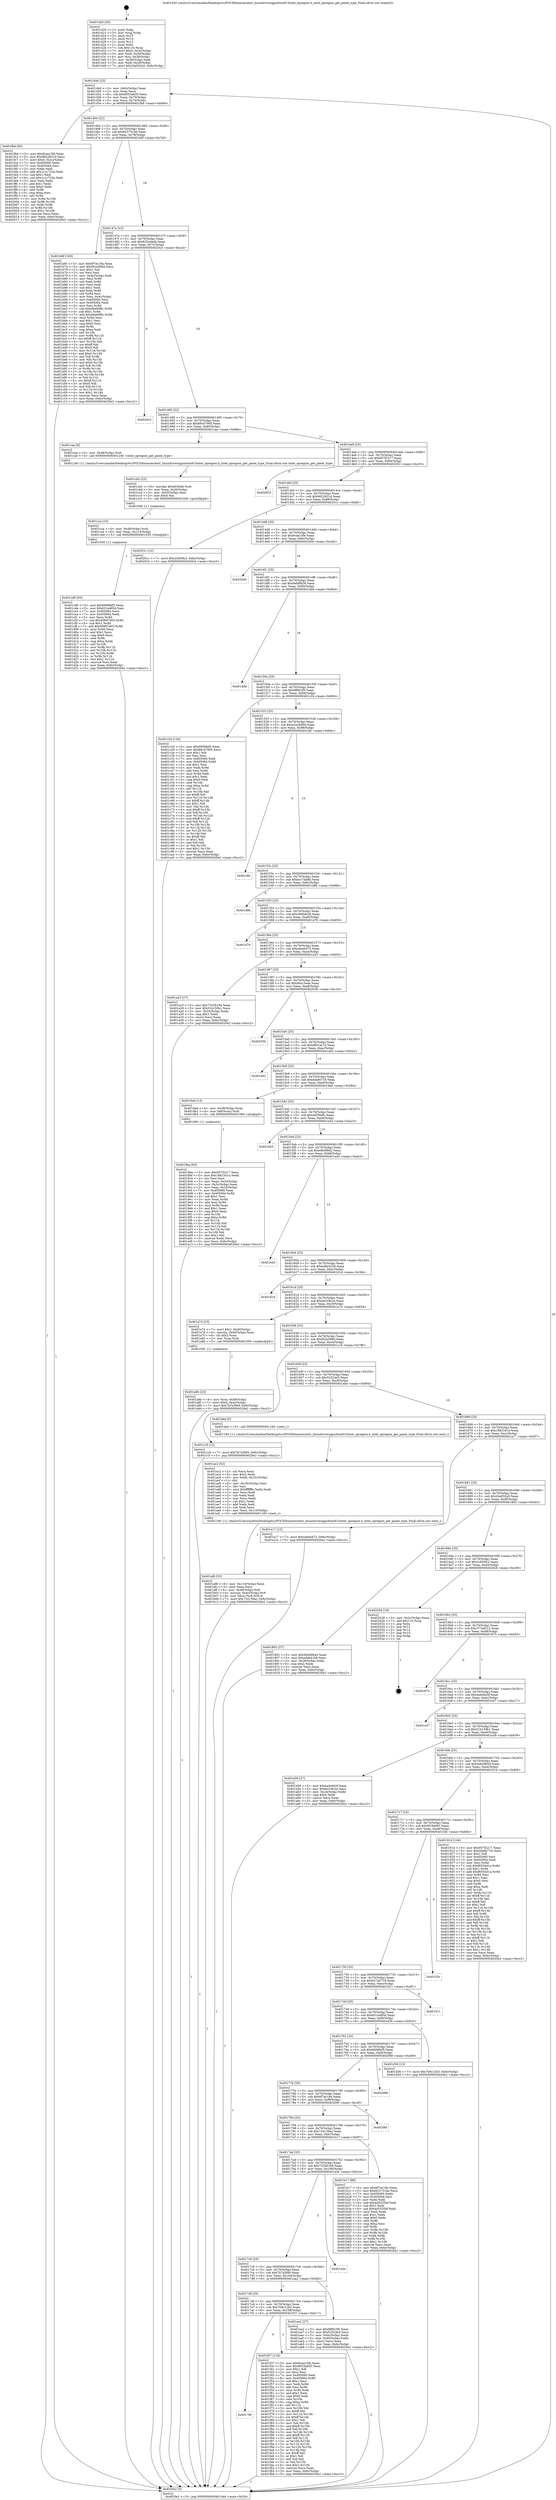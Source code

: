 digraph "0x401420" {
  label = "0x401420 (/mnt/c/Users/mathe/Desktop/tcc/POCII/binaries/extr_linuxdriversgpudrmi915intel_opregion.h_intel_opregion_get_panel_type_Final-ollvm.out::main(0))"
  labelloc = "t"
  node[shape=record]

  Entry [label="",width=0.3,height=0.3,shape=circle,fillcolor=black,style=filled]
  "0x40144d" [label="{
     0x40144d [23]\l
     | [instrs]\l
     &nbsp;&nbsp;0x40144d \<+3\>: mov -0x6c(%rbp),%eax\l
     &nbsp;&nbsp;0x401450 \<+2\>: mov %eax,%ecx\l
     &nbsp;&nbsp;0x401452 \<+6\>: sub $0x8053a835,%ecx\l
     &nbsp;&nbsp;0x401458 \<+3\>: mov %eax,-0x70(%rbp)\l
     &nbsp;&nbsp;0x40145b \<+3\>: mov %ecx,-0x74(%rbp)\l
     &nbsp;&nbsp;0x40145e \<+6\>: je 0000000000401fbd \<main+0xb9d\>\l
  }"]
  "0x401fbd" [label="{
     0x401fbd [95]\l
     | [instrs]\l
     &nbsp;&nbsp;0x401fbd \<+5\>: mov $0x9cea15fe,%eax\l
     &nbsp;&nbsp;0x401fc2 \<+5\>: mov $0x9622831d,%ecx\l
     &nbsp;&nbsp;0x401fc7 \<+7\>: movl $0x0,-0x2c(%rbp)\l
     &nbsp;&nbsp;0x401fce \<+7\>: mov 0x405060,%edx\l
     &nbsp;&nbsp;0x401fd5 \<+7\>: mov 0x405064,%esi\l
     &nbsp;&nbsp;0x401fdc \<+2\>: mov %edx,%edi\l
     &nbsp;&nbsp;0x401fde \<+6\>: add $0x1c1c723a,%edi\l
     &nbsp;&nbsp;0x401fe4 \<+3\>: sub $0x1,%edi\l
     &nbsp;&nbsp;0x401fe7 \<+6\>: sub $0x1c1c723a,%edi\l
     &nbsp;&nbsp;0x401fed \<+3\>: imul %edi,%edx\l
     &nbsp;&nbsp;0x401ff0 \<+3\>: and $0x1,%edx\l
     &nbsp;&nbsp;0x401ff3 \<+3\>: cmp $0x0,%edx\l
     &nbsp;&nbsp;0x401ff6 \<+4\>: sete %r8b\l
     &nbsp;&nbsp;0x401ffa \<+3\>: cmp $0xa,%esi\l
     &nbsp;&nbsp;0x401ffd \<+4\>: setl %r9b\l
     &nbsp;&nbsp;0x402001 \<+3\>: mov %r8b,%r10b\l
     &nbsp;&nbsp;0x402004 \<+3\>: and %r9b,%r10b\l
     &nbsp;&nbsp;0x402007 \<+3\>: xor %r9b,%r8b\l
     &nbsp;&nbsp;0x40200a \<+3\>: or %r8b,%r10b\l
     &nbsp;&nbsp;0x40200d \<+4\>: test $0x1,%r10b\l
     &nbsp;&nbsp;0x402011 \<+3\>: cmovne %ecx,%eax\l
     &nbsp;&nbsp;0x402014 \<+3\>: mov %eax,-0x6c(%rbp)\l
     &nbsp;&nbsp;0x402017 \<+5\>: jmp 00000000004020e2 \<main+0xcc2\>\l
  }"]
  "0x401464" [label="{
     0x401464 [22]\l
     | [instrs]\l
     &nbsp;&nbsp;0x401464 \<+5\>: jmp 0000000000401469 \<main+0x49\>\l
     &nbsp;&nbsp;0x401469 \<+3\>: mov -0x70(%rbp),%eax\l
     &nbsp;&nbsp;0x40146c \<+5\>: sub $0x823751be,%eax\l
     &nbsp;&nbsp;0x401471 \<+3\>: mov %eax,-0x78(%rbp)\l
     &nbsp;&nbsp;0x401474 \<+6\>: je 0000000000401b6f \<main+0x74f\>\l
  }"]
  Exit [label="",width=0.3,height=0.3,shape=circle,fillcolor=black,style=filled,peripheries=2]
  "0x401b6f" [label="{
     0x401b6f [169]\l
     | [instrs]\l
     &nbsp;&nbsp;0x401b6f \<+5\>: mov $0x6f7ec18a,%eax\l
     &nbsp;&nbsp;0x401b74 \<+5\>: mov $0xf52e599d,%ecx\l
     &nbsp;&nbsp;0x401b79 \<+2\>: mov $0x1,%dl\l
     &nbsp;&nbsp;0x401b7b \<+2\>: xor %esi,%esi\l
     &nbsp;&nbsp;0x401b7d \<+3\>: mov -0x4c(%rbp),%edi\l
     &nbsp;&nbsp;0x401b80 \<+3\>: mov %esi,%r8d\l
     &nbsp;&nbsp;0x401b83 \<+3\>: sub %edi,%r8d\l
     &nbsp;&nbsp;0x401b86 \<+2\>: mov %esi,%edi\l
     &nbsp;&nbsp;0x401b88 \<+3\>: sub $0x1,%edi\l
     &nbsp;&nbsp;0x401b8b \<+3\>: add %edi,%r8d\l
     &nbsp;&nbsp;0x401b8e \<+3\>: sub %r8d,%esi\l
     &nbsp;&nbsp;0x401b91 \<+3\>: mov %esi,-0x4c(%rbp)\l
     &nbsp;&nbsp;0x401b94 \<+7\>: mov 0x405060,%esi\l
     &nbsp;&nbsp;0x401b9b \<+7\>: mov 0x405064,%edi\l
     &nbsp;&nbsp;0x401ba2 \<+3\>: mov %esi,%r8d\l
     &nbsp;&nbsp;0x401ba5 \<+7\>: sub $0xe8ad0f8c,%r8d\l
     &nbsp;&nbsp;0x401bac \<+4\>: sub $0x1,%r8d\l
     &nbsp;&nbsp;0x401bb0 \<+7\>: add $0xe8ad0f8c,%r8d\l
     &nbsp;&nbsp;0x401bb7 \<+4\>: imul %r8d,%esi\l
     &nbsp;&nbsp;0x401bbb \<+3\>: and $0x1,%esi\l
     &nbsp;&nbsp;0x401bbe \<+3\>: cmp $0x0,%esi\l
     &nbsp;&nbsp;0x401bc1 \<+4\>: sete %r9b\l
     &nbsp;&nbsp;0x401bc5 \<+3\>: cmp $0xa,%edi\l
     &nbsp;&nbsp;0x401bc8 \<+4\>: setl %r10b\l
     &nbsp;&nbsp;0x401bcc \<+3\>: mov %r9b,%r11b\l
     &nbsp;&nbsp;0x401bcf \<+4\>: xor $0xff,%r11b\l
     &nbsp;&nbsp;0x401bd3 \<+3\>: mov %r10b,%bl\l
     &nbsp;&nbsp;0x401bd6 \<+3\>: xor $0xff,%bl\l
     &nbsp;&nbsp;0x401bd9 \<+3\>: xor $0x0,%dl\l
     &nbsp;&nbsp;0x401bdc \<+3\>: mov %r11b,%r14b\l
     &nbsp;&nbsp;0x401bdf \<+4\>: and $0x0,%r14b\l
     &nbsp;&nbsp;0x401be3 \<+3\>: and %dl,%r9b\l
     &nbsp;&nbsp;0x401be6 \<+3\>: mov %bl,%r15b\l
     &nbsp;&nbsp;0x401be9 \<+4\>: and $0x0,%r15b\l
     &nbsp;&nbsp;0x401bed \<+3\>: and %dl,%r10b\l
     &nbsp;&nbsp;0x401bf0 \<+3\>: or %r9b,%r14b\l
     &nbsp;&nbsp;0x401bf3 \<+3\>: or %r10b,%r15b\l
     &nbsp;&nbsp;0x401bf6 \<+3\>: xor %r15b,%r14b\l
     &nbsp;&nbsp;0x401bf9 \<+3\>: or %bl,%r11b\l
     &nbsp;&nbsp;0x401bfc \<+4\>: xor $0xff,%r11b\l
     &nbsp;&nbsp;0x401c00 \<+3\>: or $0x0,%dl\l
     &nbsp;&nbsp;0x401c03 \<+3\>: and %dl,%r11b\l
     &nbsp;&nbsp;0x401c06 \<+3\>: or %r11b,%r14b\l
     &nbsp;&nbsp;0x401c09 \<+4\>: test $0x1,%r14b\l
     &nbsp;&nbsp;0x401c0d \<+3\>: cmovne %ecx,%eax\l
     &nbsp;&nbsp;0x401c10 \<+3\>: mov %eax,-0x6c(%rbp)\l
     &nbsp;&nbsp;0x401c13 \<+5\>: jmp 00000000004020e2 \<main+0xcc2\>\l
  }"]
  "0x40147a" [label="{
     0x40147a [22]\l
     | [instrs]\l
     &nbsp;&nbsp;0x40147a \<+5\>: jmp 000000000040147f \<main+0x5f\>\l
     &nbsp;&nbsp;0x40147f \<+3\>: mov -0x70(%rbp),%eax\l
     &nbsp;&nbsp;0x401482 \<+5\>: sub $0x8254dada,%eax\l
     &nbsp;&nbsp;0x401487 \<+3\>: mov %eax,-0x7c(%rbp)\l
     &nbsp;&nbsp;0x40148a \<+6\>: je 00000000004020c3 \<main+0xca3\>\l
  }"]
  "0x4017f8" [label="{
     0x4017f8\l
  }", style=dashed]
  "0x4020c3" [label="{
     0x4020c3\l
  }", style=dashed]
  "0x401490" [label="{
     0x401490 [22]\l
     | [instrs]\l
     &nbsp;&nbsp;0x401490 \<+5\>: jmp 0000000000401495 \<main+0x75\>\l
     &nbsp;&nbsp;0x401495 \<+3\>: mov -0x70(%rbp),%eax\l
     &nbsp;&nbsp;0x401498 \<+5\>: sub $0x89c47995,%eax\l
     &nbsp;&nbsp;0x40149d \<+3\>: mov %eax,-0x80(%rbp)\l
     &nbsp;&nbsp;0x4014a0 \<+6\>: je 0000000000401caa \<main+0x88a\>\l
  }"]
  "0x401f37" [label="{
     0x401f37 [134]\l
     | [instrs]\l
     &nbsp;&nbsp;0x401f37 \<+5\>: mov $0x9cea15fe,%eax\l
     &nbsp;&nbsp;0x401f3c \<+5\>: mov $0x8053a835,%ecx\l
     &nbsp;&nbsp;0x401f41 \<+2\>: mov $0x1,%dl\l
     &nbsp;&nbsp;0x401f43 \<+2\>: xor %esi,%esi\l
     &nbsp;&nbsp;0x401f45 \<+7\>: mov 0x405060,%edi\l
     &nbsp;&nbsp;0x401f4c \<+8\>: mov 0x405064,%r8d\l
     &nbsp;&nbsp;0x401f54 \<+3\>: sub $0x1,%esi\l
     &nbsp;&nbsp;0x401f57 \<+3\>: mov %edi,%r9d\l
     &nbsp;&nbsp;0x401f5a \<+3\>: add %esi,%r9d\l
     &nbsp;&nbsp;0x401f5d \<+4\>: imul %r9d,%edi\l
     &nbsp;&nbsp;0x401f61 \<+3\>: and $0x1,%edi\l
     &nbsp;&nbsp;0x401f64 \<+3\>: cmp $0x0,%edi\l
     &nbsp;&nbsp;0x401f67 \<+4\>: sete %r10b\l
     &nbsp;&nbsp;0x401f6b \<+4\>: cmp $0xa,%r8d\l
     &nbsp;&nbsp;0x401f6f \<+4\>: setl %r11b\l
     &nbsp;&nbsp;0x401f73 \<+3\>: mov %r10b,%bl\l
     &nbsp;&nbsp;0x401f76 \<+3\>: xor $0xff,%bl\l
     &nbsp;&nbsp;0x401f79 \<+3\>: mov %r11b,%r14b\l
     &nbsp;&nbsp;0x401f7c \<+4\>: xor $0xff,%r14b\l
     &nbsp;&nbsp;0x401f80 \<+3\>: xor $0x1,%dl\l
     &nbsp;&nbsp;0x401f83 \<+3\>: mov %bl,%r15b\l
     &nbsp;&nbsp;0x401f86 \<+4\>: and $0xff,%r15b\l
     &nbsp;&nbsp;0x401f8a \<+3\>: and %dl,%r10b\l
     &nbsp;&nbsp;0x401f8d \<+3\>: mov %r14b,%r12b\l
     &nbsp;&nbsp;0x401f90 \<+4\>: and $0xff,%r12b\l
     &nbsp;&nbsp;0x401f94 \<+3\>: and %dl,%r11b\l
     &nbsp;&nbsp;0x401f97 \<+3\>: or %r10b,%r15b\l
     &nbsp;&nbsp;0x401f9a \<+3\>: or %r11b,%r12b\l
     &nbsp;&nbsp;0x401f9d \<+3\>: xor %r12b,%r15b\l
     &nbsp;&nbsp;0x401fa0 \<+3\>: or %r14b,%bl\l
     &nbsp;&nbsp;0x401fa3 \<+3\>: xor $0xff,%bl\l
     &nbsp;&nbsp;0x401fa6 \<+3\>: or $0x1,%dl\l
     &nbsp;&nbsp;0x401fa9 \<+2\>: and %dl,%bl\l
     &nbsp;&nbsp;0x401fab \<+3\>: or %bl,%r15b\l
     &nbsp;&nbsp;0x401fae \<+4\>: test $0x1,%r15b\l
     &nbsp;&nbsp;0x401fb2 \<+3\>: cmovne %ecx,%eax\l
     &nbsp;&nbsp;0x401fb5 \<+3\>: mov %eax,-0x6c(%rbp)\l
     &nbsp;&nbsp;0x401fb8 \<+5\>: jmp 00000000004020e2 \<main+0xcc2\>\l
  }"]
  "0x401caa" [label="{
     0x401caa [9]\l
     | [instrs]\l
     &nbsp;&nbsp;0x401caa \<+4\>: mov -0x48(%rbp),%rdi\l
     &nbsp;&nbsp;0x401cae \<+5\>: call 0000000000401240 \<intel_opregion_get_panel_type\>\l
     | [calls]\l
     &nbsp;&nbsp;0x401240 \{1\} (/mnt/c/Users/mathe/Desktop/tcc/POCII/binaries/extr_linuxdriversgpudrmi915intel_opregion.h_intel_opregion_get_panel_type_Final-ollvm.out::intel_opregion_get_panel_type)\l
  }"]
  "0x4014a6" [label="{
     0x4014a6 [25]\l
     | [instrs]\l
     &nbsp;&nbsp;0x4014a6 \<+5\>: jmp 00000000004014ab \<main+0x8b\>\l
     &nbsp;&nbsp;0x4014ab \<+3\>: mov -0x70(%rbp),%eax\l
     &nbsp;&nbsp;0x4014ae \<+5\>: sub $0x957f2217,%eax\l
     &nbsp;&nbsp;0x4014b3 \<+6\>: mov %eax,-0x84(%rbp)\l
     &nbsp;&nbsp;0x4014b9 \<+6\>: je 0000000000402053 \<main+0xc33\>\l
  }"]
  "0x401cd9" [label="{
     0x401cd9 [93]\l
     | [instrs]\l
     &nbsp;&nbsp;0x401cd9 \<+5\>: mov $0x6908fef5,%eax\l
     &nbsp;&nbsp;0x401cde \<+5\>: mov $0x631e485d,%esi\l
     &nbsp;&nbsp;0x401ce3 \<+7\>: mov 0x405060,%ecx\l
     &nbsp;&nbsp;0x401cea \<+7\>: mov 0x405064,%edx\l
     &nbsp;&nbsp;0x401cf1 \<+3\>: mov %ecx,%r8d\l
     &nbsp;&nbsp;0x401cf4 \<+7\>: sub $0x60897d03,%r8d\l
     &nbsp;&nbsp;0x401cfb \<+4\>: sub $0x1,%r8d\l
     &nbsp;&nbsp;0x401cff \<+7\>: add $0x60897d03,%r8d\l
     &nbsp;&nbsp;0x401d06 \<+4\>: imul %r8d,%ecx\l
     &nbsp;&nbsp;0x401d0a \<+3\>: and $0x1,%ecx\l
     &nbsp;&nbsp;0x401d0d \<+3\>: cmp $0x0,%ecx\l
     &nbsp;&nbsp;0x401d10 \<+4\>: sete %r9b\l
     &nbsp;&nbsp;0x401d14 \<+3\>: cmp $0xa,%edx\l
     &nbsp;&nbsp;0x401d17 \<+4\>: setl %r10b\l
     &nbsp;&nbsp;0x401d1b \<+3\>: mov %r9b,%r11b\l
     &nbsp;&nbsp;0x401d1e \<+3\>: and %r10b,%r11b\l
     &nbsp;&nbsp;0x401d21 \<+3\>: xor %r10b,%r9b\l
     &nbsp;&nbsp;0x401d24 \<+3\>: or %r9b,%r11b\l
     &nbsp;&nbsp;0x401d27 \<+4\>: test $0x1,%r11b\l
     &nbsp;&nbsp;0x401d2b \<+3\>: cmovne %esi,%eax\l
     &nbsp;&nbsp;0x401d2e \<+3\>: mov %eax,-0x6c(%rbp)\l
     &nbsp;&nbsp;0x401d31 \<+5\>: jmp 00000000004020e2 \<main+0xcc2\>\l
  }"]
  "0x402053" [label="{
     0x402053\l
  }", style=dashed]
  "0x4014bf" [label="{
     0x4014bf [25]\l
     | [instrs]\l
     &nbsp;&nbsp;0x4014bf \<+5\>: jmp 00000000004014c4 \<main+0xa4\>\l
     &nbsp;&nbsp;0x4014c4 \<+3\>: mov -0x70(%rbp),%eax\l
     &nbsp;&nbsp;0x4014c7 \<+5\>: sub $0x9622831d,%eax\l
     &nbsp;&nbsp;0x4014cc \<+6\>: mov %eax,-0x88(%rbp)\l
     &nbsp;&nbsp;0x4014d2 \<+6\>: je 000000000040201c \<main+0xbfc\>\l
  }"]
  "0x401cca" [label="{
     0x401cca [15]\l
     | [instrs]\l
     &nbsp;&nbsp;0x401cca \<+4\>: mov -0x48(%rbp),%rdi\l
     &nbsp;&nbsp;0x401cce \<+6\>: mov %eax,-0x114(%rbp)\l
     &nbsp;&nbsp;0x401cd4 \<+5\>: call 0000000000401030 \<free@plt\>\l
     | [calls]\l
     &nbsp;&nbsp;0x401030 \{1\} (unknown)\l
  }"]
  "0x40201c" [label="{
     0x40201c [12]\l
     | [instrs]\l
     &nbsp;&nbsp;0x40201c \<+7\>: movl $0x2c650fc2,-0x6c(%rbp)\l
     &nbsp;&nbsp;0x402023 \<+5\>: jmp 00000000004020e2 \<main+0xcc2\>\l
  }"]
  "0x4014d8" [label="{
     0x4014d8 [25]\l
     | [instrs]\l
     &nbsp;&nbsp;0x4014d8 \<+5\>: jmp 00000000004014dd \<main+0xbd\>\l
     &nbsp;&nbsp;0x4014dd \<+3\>: mov -0x70(%rbp),%eax\l
     &nbsp;&nbsp;0x4014e0 \<+5\>: sub $0x9cea15fe,%eax\l
     &nbsp;&nbsp;0x4014e5 \<+6\>: mov %eax,-0x8c(%rbp)\l
     &nbsp;&nbsp;0x4014eb \<+6\>: je 00000000004020d4 \<main+0xcb4\>\l
  }"]
  "0x401cb3" [label="{
     0x401cb3 [23]\l
     | [instrs]\l
     &nbsp;&nbsp;0x401cb3 \<+10\>: movabs $0x4030d6,%rdi\l
     &nbsp;&nbsp;0x401cbd \<+3\>: mov %eax,-0x50(%rbp)\l
     &nbsp;&nbsp;0x401cc0 \<+3\>: mov -0x50(%rbp),%esi\l
     &nbsp;&nbsp;0x401cc3 \<+2\>: mov $0x0,%al\l
     &nbsp;&nbsp;0x401cc5 \<+5\>: call 0000000000401040 \<printf@plt\>\l
     | [calls]\l
     &nbsp;&nbsp;0x401040 \{1\} (unknown)\l
  }"]
  "0x4020d4" [label="{
     0x4020d4\l
  }", style=dashed]
  "0x4014f1" [label="{
     0x4014f1 [25]\l
     | [instrs]\l
     &nbsp;&nbsp;0x4014f1 \<+5\>: jmp 00000000004014f6 \<main+0xd6\>\l
     &nbsp;&nbsp;0x4014f6 \<+3\>: mov -0x70(%rbp),%eax\l
     &nbsp;&nbsp;0x4014f9 \<+5\>: sub $0x9eb9fb38,%eax\l
     &nbsp;&nbsp;0x4014fe \<+6\>: mov %eax,-0x90(%rbp)\l
     &nbsp;&nbsp;0x401504 \<+6\>: je 0000000000401ddd \<main+0x9bd\>\l
  }"]
  "0x401af6" [label="{
     0x401af6 [33]\l
     | [instrs]\l
     &nbsp;&nbsp;0x401af6 \<+6\>: mov -0x110(%rbp),%ecx\l
     &nbsp;&nbsp;0x401afc \<+3\>: imul %eax,%ecx\l
     &nbsp;&nbsp;0x401aff \<+4\>: mov -0x48(%rbp),%r8\l
     &nbsp;&nbsp;0x401b03 \<+4\>: movslq -0x4c(%rbp),%r9\l
     &nbsp;&nbsp;0x401b07 \<+4\>: mov %ecx,(%r8,%r9,4)\l
     &nbsp;&nbsp;0x401b0b \<+7\>: movl $0x724139ac,-0x6c(%rbp)\l
     &nbsp;&nbsp;0x401b12 \<+5\>: jmp 00000000004020e2 \<main+0xcc2\>\l
  }"]
  "0x401ddd" [label="{
     0x401ddd\l
  }", style=dashed]
  "0x40150a" [label="{
     0x40150a [25]\l
     | [instrs]\l
     &nbsp;&nbsp;0x40150a \<+5\>: jmp 000000000040150f \<main+0xef\>\l
     &nbsp;&nbsp;0x40150f \<+3\>: mov -0x70(%rbp),%eax\l
     &nbsp;&nbsp;0x401512 \<+5\>: sub $0x9f9fc2f5,%eax\l
     &nbsp;&nbsp;0x401517 \<+6\>: mov %eax,-0x94(%rbp)\l
     &nbsp;&nbsp;0x40151d \<+6\>: je 0000000000401c24 \<main+0x804\>\l
  }"]
  "0x401ac2" [label="{
     0x401ac2 [52]\l
     | [instrs]\l
     &nbsp;&nbsp;0x401ac2 \<+2\>: xor %ecx,%ecx\l
     &nbsp;&nbsp;0x401ac4 \<+5\>: mov $0x2,%edx\l
     &nbsp;&nbsp;0x401ac9 \<+6\>: mov %edx,-0x10c(%rbp)\l
     &nbsp;&nbsp;0x401acf \<+1\>: cltd\l
     &nbsp;&nbsp;0x401ad0 \<+6\>: mov -0x10c(%rbp),%esi\l
     &nbsp;&nbsp;0x401ad6 \<+2\>: idiv %esi\l
     &nbsp;&nbsp;0x401ad8 \<+6\>: imul $0xfffffffe,%edx,%edx\l
     &nbsp;&nbsp;0x401ade \<+2\>: mov %ecx,%edi\l
     &nbsp;&nbsp;0x401ae0 \<+2\>: sub %edx,%edi\l
     &nbsp;&nbsp;0x401ae2 \<+2\>: mov %ecx,%edx\l
     &nbsp;&nbsp;0x401ae4 \<+3\>: sub $0x1,%edx\l
     &nbsp;&nbsp;0x401ae7 \<+2\>: add %edx,%edi\l
     &nbsp;&nbsp;0x401ae9 \<+2\>: sub %edi,%ecx\l
     &nbsp;&nbsp;0x401aeb \<+6\>: mov %ecx,-0x110(%rbp)\l
     &nbsp;&nbsp;0x401af1 \<+5\>: call 0000000000401160 \<next_i\>\l
     | [calls]\l
     &nbsp;&nbsp;0x401160 \{1\} (/mnt/c/Users/mathe/Desktop/tcc/POCII/binaries/extr_linuxdriversgpudrmi915intel_opregion.h_intel_opregion_get_panel_type_Final-ollvm.out::next_i)\l
  }"]
  "0x401c24" [label="{
     0x401c24 [134]\l
     | [instrs]\l
     &nbsp;&nbsp;0x401c24 \<+5\>: mov $0x6908fef5,%eax\l
     &nbsp;&nbsp;0x401c29 \<+5\>: mov $0x89c47995,%ecx\l
     &nbsp;&nbsp;0x401c2e \<+2\>: mov $0x1,%dl\l
     &nbsp;&nbsp;0x401c30 \<+2\>: xor %esi,%esi\l
     &nbsp;&nbsp;0x401c32 \<+7\>: mov 0x405060,%edi\l
     &nbsp;&nbsp;0x401c39 \<+8\>: mov 0x405064,%r8d\l
     &nbsp;&nbsp;0x401c41 \<+3\>: sub $0x1,%esi\l
     &nbsp;&nbsp;0x401c44 \<+3\>: mov %edi,%r9d\l
     &nbsp;&nbsp;0x401c47 \<+3\>: add %esi,%r9d\l
     &nbsp;&nbsp;0x401c4a \<+4\>: imul %r9d,%edi\l
     &nbsp;&nbsp;0x401c4e \<+3\>: and $0x1,%edi\l
     &nbsp;&nbsp;0x401c51 \<+3\>: cmp $0x0,%edi\l
     &nbsp;&nbsp;0x401c54 \<+4\>: sete %r10b\l
     &nbsp;&nbsp;0x401c58 \<+4\>: cmp $0xa,%r8d\l
     &nbsp;&nbsp;0x401c5c \<+4\>: setl %r11b\l
     &nbsp;&nbsp;0x401c60 \<+3\>: mov %r10b,%bl\l
     &nbsp;&nbsp;0x401c63 \<+3\>: xor $0xff,%bl\l
     &nbsp;&nbsp;0x401c66 \<+3\>: mov %r11b,%r14b\l
     &nbsp;&nbsp;0x401c69 \<+4\>: xor $0xff,%r14b\l
     &nbsp;&nbsp;0x401c6d \<+3\>: xor $0x1,%dl\l
     &nbsp;&nbsp;0x401c70 \<+3\>: mov %bl,%r15b\l
     &nbsp;&nbsp;0x401c73 \<+4\>: and $0xff,%r15b\l
     &nbsp;&nbsp;0x401c77 \<+3\>: and %dl,%r10b\l
     &nbsp;&nbsp;0x401c7a \<+3\>: mov %r14b,%r12b\l
     &nbsp;&nbsp;0x401c7d \<+4\>: and $0xff,%r12b\l
     &nbsp;&nbsp;0x401c81 \<+3\>: and %dl,%r11b\l
     &nbsp;&nbsp;0x401c84 \<+3\>: or %r10b,%r15b\l
     &nbsp;&nbsp;0x401c87 \<+3\>: or %r11b,%r12b\l
     &nbsp;&nbsp;0x401c8a \<+3\>: xor %r12b,%r15b\l
     &nbsp;&nbsp;0x401c8d \<+3\>: or %r14b,%bl\l
     &nbsp;&nbsp;0x401c90 \<+3\>: xor $0xff,%bl\l
     &nbsp;&nbsp;0x401c93 \<+3\>: or $0x1,%dl\l
     &nbsp;&nbsp;0x401c96 \<+2\>: and %dl,%bl\l
     &nbsp;&nbsp;0x401c98 \<+3\>: or %bl,%r15b\l
     &nbsp;&nbsp;0x401c9b \<+4\>: test $0x1,%r15b\l
     &nbsp;&nbsp;0x401c9f \<+3\>: cmovne %ecx,%eax\l
     &nbsp;&nbsp;0x401ca2 \<+3\>: mov %eax,-0x6c(%rbp)\l
     &nbsp;&nbsp;0x401ca5 \<+5\>: jmp 00000000004020e2 \<main+0xcc2\>\l
  }"]
  "0x401523" [label="{
     0x401523 [25]\l
     | [instrs]\l
     &nbsp;&nbsp;0x401523 \<+5\>: jmp 0000000000401528 \<main+0x108\>\l
     &nbsp;&nbsp;0x401528 \<+3\>: mov -0x70(%rbp),%eax\l
     &nbsp;&nbsp;0x40152b \<+5\>: sub $0xa2a2b80d,%eax\l
     &nbsp;&nbsp;0x401530 \<+6\>: mov %eax,-0x98(%rbp)\l
     &nbsp;&nbsp;0x401536 \<+6\>: je 0000000000401dfc \<main+0x9dc\>\l
  }"]
  "0x4017df" [label="{
     0x4017df [25]\l
     | [instrs]\l
     &nbsp;&nbsp;0x4017df \<+5\>: jmp 00000000004017e4 \<main+0x3c4\>\l
     &nbsp;&nbsp;0x4017e4 \<+3\>: mov -0x70(%rbp),%eax\l
     &nbsp;&nbsp;0x4017e7 \<+5\>: sub $0x7b9c12b3,%eax\l
     &nbsp;&nbsp;0x4017ec \<+6\>: mov %eax,-0x108(%rbp)\l
     &nbsp;&nbsp;0x4017f2 \<+6\>: je 0000000000401f37 \<main+0xb17\>\l
  }"]
  "0x401dfc" [label="{
     0x401dfc\l
  }", style=dashed]
  "0x40153c" [label="{
     0x40153c [25]\l
     | [instrs]\l
     &nbsp;&nbsp;0x40153c \<+5\>: jmp 0000000000401541 \<main+0x121\>\l
     &nbsp;&nbsp;0x401541 \<+3\>: mov -0x70(%rbp),%eax\l
     &nbsp;&nbsp;0x401544 \<+5\>: sub $0xbcc7da8d,%eax\l
     &nbsp;&nbsp;0x401549 \<+6\>: mov %eax,-0x9c(%rbp)\l
     &nbsp;&nbsp;0x40154f \<+6\>: je 0000000000401d8b \<main+0x96b\>\l
  }"]
  "0x401aa2" [label="{
     0x401aa2 [27]\l
     | [instrs]\l
     &nbsp;&nbsp;0x401aa2 \<+5\>: mov $0x9f9fc2f5,%eax\l
     &nbsp;&nbsp;0x401aa7 \<+5\>: mov $0x52524e5,%ecx\l
     &nbsp;&nbsp;0x401aac \<+3\>: mov -0x4c(%rbp),%edx\l
     &nbsp;&nbsp;0x401aaf \<+3\>: cmp -0x40(%rbp),%edx\l
     &nbsp;&nbsp;0x401ab2 \<+3\>: cmovl %ecx,%eax\l
     &nbsp;&nbsp;0x401ab5 \<+3\>: mov %eax,-0x6c(%rbp)\l
     &nbsp;&nbsp;0x401ab8 \<+5\>: jmp 00000000004020e2 \<main+0xcc2\>\l
  }"]
  "0x401d8b" [label="{
     0x401d8b\l
  }", style=dashed]
  "0x401555" [label="{
     0x401555 [25]\l
     | [instrs]\l
     &nbsp;&nbsp;0x401555 \<+5\>: jmp 000000000040155a \<main+0x13a\>\l
     &nbsp;&nbsp;0x40155a \<+3\>: mov -0x70(%rbp),%eax\l
     &nbsp;&nbsp;0x40155d \<+5\>: sub $0xc9d0de2b,%eax\l
     &nbsp;&nbsp;0x401562 \<+6\>: mov %eax,-0xa0(%rbp)\l
     &nbsp;&nbsp;0x401568 \<+6\>: je 0000000000401d70 \<main+0x950\>\l
  }"]
  "0x4017c6" [label="{
     0x4017c6 [25]\l
     | [instrs]\l
     &nbsp;&nbsp;0x4017c6 \<+5\>: jmp 00000000004017cb \<main+0x3ab\>\l
     &nbsp;&nbsp;0x4017cb \<+3\>: mov -0x70(%rbp),%eax\l
     &nbsp;&nbsp;0x4017ce \<+5\>: sub $0x7b7e3f49,%eax\l
     &nbsp;&nbsp;0x4017d3 \<+6\>: mov %eax,-0x104(%rbp)\l
     &nbsp;&nbsp;0x4017d9 \<+6\>: je 0000000000401aa2 \<main+0x682\>\l
  }"]
  "0x401d70" [label="{
     0x401d70\l
  }", style=dashed]
  "0x40156e" [label="{
     0x40156e [25]\l
     | [instrs]\l
     &nbsp;&nbsp;0x40156e \<+5\>: jmp 0000000000401573 \<main+0x153\>\l
     &nbsp;&nbsp;0x401573 \<+3\>: mov -0x70(%rbp),%eax\l
     &nbsp;&nbsp;0x401576 \<+5\>: sub $0xcdeeb473,%eax\l
     &nbsp;&nbsp;0x40157b \<+6\>: mov %eax,-0xa4(%rbp)\l
     &nbsp;&nbsp;0x401581 \<+6\>: je 0000000000401a23 \<main+0x603\>\l
  }"]
  "0x401a3e" [label="{
     0x401a3e\l
  }", style=dashed]
  "0x401a23" [label="{
     0x401a23 [27]\l
     | [instrs]\l
     &nbsp;&nbsp;0x401a23 \<+5\>: mov $0x72558184,%eax\l
     &nbsp;&nbsp;0x401a28 \<+5\>: mov $0x51b159b1,%ecx\l
     &nbsp;&nbsp;0x401a2d \<+3\>: mov -0x24(%rbp),%edx\l
     &nbsp;&nbsp;0x401a30 \<+3\>: cmp $0x1,%edx\l
     &nbsp;&nbsp;0x401a33 \<+3\>: cmovl %ecx,%eax\l
     &nbsp;&nbsp;0x401a36 \<+3\>: mov %eax,-0x6c(%rbp)\l
     &nbsp;&nbsp;0x401a39 \<+5\>: jmp 00000000004020e2 \<main+0xcc2\>\l
  }"]
  "0x401587" [label="{
     0x401587 [25]\l
     | [instrs]\l
     &nbsp;&nbsp;0x401587 \<+5\>: jmp 000000000040158c \<main+0x16c\>\l
     &nbsp;&nbsp;0x40158c \<+3\>: mov -0x70(%rbp),%eax\l
     &nbsp;&nbsp;0x40158f \<+5\>: sub $0xd0a15eae,%eax\l
     &nbsp;&nbsp;0x401594 \<+6\>: mov %eax,-0xa8(%rbp)\l
     &nbsp;&nbsp;0x40159a \<+6\>: je 000000000040203b \<main+0xc1b\>\l
  }"]
  "0x4017ad" [label="{
     0x4017ad [25]\l
     | [instrs]\l
     &nbsp;&nbsp;0x4017ad \<+5\>: jmp 00000000004017b2 \<main+0x392\>\l
     &nbsp;&nbsp;0x4017b2 \<+3\>: mov -0x70(%rbp),%eax\l
     &nbsp;&nbsp;0x4017b5 \<+5\>: sub $0x72558184,%eax\l
     &nbsp;&nbsp;0x4017ba \<+6\>: mov %eax,-0x100(%rbp)\l
     &nbsp;&nbsp;0x4017c0 \<+6\>: je 0000000000401a3e \<main+0x61e\>\l
  }"]
  "0x40203b" [label="{
     0x40203b\l
  }", style=dashed]
  "0x4015a0" [label="{
     0x4015a0 [25]\l
     | [instrs]\l
     &nbsp;&nbsp;0x4015a0 \<+5\>: jmp 00000000004015a5 \<main+0x185\>\l
     &nbsp;&nbsp;0x4015a5 \<+3\>: mov -0x70(%rbp),%eax\l
     &nbsp;&nbsp;0x4015a8 \<+5\>: sub $0xd841ac7e,%eax\l
     &nbsp;&nbsp;0x4015ad \<+6\>: mov %eax,-0xac(%rbp)\l
     &nbsp;&nbsp;0x4015b3 \<+6\>: je 0000000000401d42 \<main+0x922\>\l
  }"]
  "0x401b17" [label="{
     0x401b17 [88]\l
     | [instrs]\l
     &nbsp;&nbsp;0x401b17 \<+5\>: mov $0x6f7ec18a,%eax\l
     &nbsp;&nbsp;0x401b1c \<+5\>: mov $0x823751be,%ecx\l
     &nbsp;&nbsp;0x401b21 \<+7\>: mov 0x405060,%edx\l
     &nbsp;&nbsp;0x401b28 \<+7\>: mov 0x405064,%esi\l
     &nbsp;&nbsp;0x401b2f \<+2\>: mov %edx,%edi\l
     &nbsp;&nbsp;0x401b31 \<+6\>: add $0x4d5535bf,%edi\l
     &nbsp;&nbsp;0x401b37 \<+3\>: sub $0x1,%edi\l
     &nbsp;&nbsp;0x401b3a \<+6\>: sub $0x4d5535bf,%edi\l
     &nbsp;&nbsp;0x401b40 \<+3\>: imul %edi,%edx\l
     &nbsp;&nbsp;0x401b43 \<+3\>: and $0x1,%edx\l
     &nbsp;&nbsp;0x401b46 \<+3\>: cmp $0x0,%edx\l
     &nbsp;&nbsp;0x401b49 \<+4\>: sete %r8b\l
     &nbsp;&nbsp;0x401b4d \<+3\>: cmp $0xa,%esi\l
     &nbsp;&nbsp;0x401b50 \<+4\>: setl %r9b\l
     &nbsp;&nbsp;0x401b54 \<+3\>: mov %r8b,%r10b\l
     &nbsp;&nbsp;0x401b57 \<+3\>: and %r9b,%r10b\l
     &nbsp;&nbsp;0x401b5a \<+3\>: xor %r9b,%r8b\l
     &nbsp;&nbsp;0x401b5d \<+3\>: or %r8b,%r10b\l
     &nbsp;&nbsp;0x401b60 \<+4\>: test $0x1,%r10b\l
     &nbsp;&nbsp;0x401b64 \<+3\>: cmovne %ecx,%eax\l
     &nbsp;&nbsp;0x401b67 \<+3\>: mov %eax,-0x6c(%rbp)\l
     &nbsp;&nbsp;0x401b6a \<+5\>: jmp 00000000004020e2 \<main+0xcc2\>\l
  }"]
  "0x401d42" [label="{
     0x401d42\l
  }", style=dashed]
  "0x4015b9" [label="{
     0x4015b9 [25]\l
     | [instrs]\l
     &nbsp;&nbsp;0x4015b9 \<+5\>: jmp 00000000004015be \<main+0x19e\>\l
     &nbsp;&nbsp;0x4015be \<+3\>: mov -0x70(%rbp),%eax\l
     &nbsp;&nbsp;0x4015c1 \<+5\>: sub $0xdda9e716,%eax\l
     &nbsp;&nbsp;0x4015c6 \<+6\>: mov %eax,-0xb0(%rbp)\l
     &nbsp;&nbsp;0x4015cc \<+6\>: je 00000000004019ad \<main+0x58d\>\l
  }"]
  "0x401794" [label="{
     0x401794 [25]\l
     | [instrs]\l
     &nbsp;&nbsp;0x401794 \<+5\>: jmp 0000000000401799 \<main+0x379\>\l
     &nbsp;&nbsp;0x401799 \<+3\>: mov -0x70(%rbp),%eax\l
     &nbsp;&nbsp;0x40179c \<+5\>: sub $0x724139ac,%eax\l
     &nbsp;&nbsp;0x4017a1 \<+6\>: mov %eax,-0xfc(%rbp)\l
     &nbsp;&nbsp;0x4017a7 \<+6\>: je 0000000000401b17 \<main+0x6f7\>\l
  }"]
  "0x4019ad" [label="{
     0x4019ad [13]\l
     | [instrs]\l
     &nbsp;&nbsp;0x4019ad \<+4\>: mov -0x38(%rbp),%rax\l
     &nbsp;&nbsp;0x4019b1 \<+4\>: mov 0x8(%rax),%rdi\l
     &nbsp;&nbsp;0x4019b5 \<+5\>: call 0000000000401060 \<atoi@plt\>\l
     | [calls]\l
     &nbsp;&nbsp;0x401060 \{1\} (unknown)\l
  }"]
  "0x4015d2" [label="{
     0x4015d2 [25]\l
     | [instrs]\l
     &nbsp;&nbsp;0x4015d2 \<+5\>: jmp 00000000004015d7 \<main+0x1b7\>\l
     &nbsp;&nbsp;0x4015d7 \<+3\>: mov -0x70(%rbp),%eax\l
     &nbsp;&nbsp;0x4015da \<+5\>: sub $0xe4f39e8c,%eax\l
     &nbsp;&nbsp;0x4015df \<+6\>: mov %eax,-0xb4(%rbp)\l
     &nbsp;&nbsp;0x4015e5 \<+6\>: je 0000000000401e43 \<main+0xa23\>\l
  }"]
  "0x40206f" [label="{
     0x40206f\l
  }", style=dashed]
  "0x401e43" [label="{
     0x401e43\l
  }", style=dashed]
  "0x4015eb" [label="{
     0x4015eb [25]\l
     | [instrs]\l
     &nbsp;&nbsp;0x4015eb \<+5\>: jmp 00000000004015f0 \<main+0x1d0\>\l
     &nbsp;&nbsp;0x4015f0 \<+3\>: mov -0x70(%rbp),%eax\l
     &nbsp;&nbsp;0x4015f3 \<+5\>: sub $0xe8c0f9d2,%eax\l
     &nbsp;&nbsp;0x4015f8 \<+6\>: mov %eax,-0xb8(%rbp)\l
     &nbsp;&nbsp;0x4015fe \<+6\>: je 0000000000401ed3 \<main+0xab3\>\l
  }"]
  "0x40177b" [label="{
     0x40177b [25]\l
     | [instrs]\l
     &nbsp;&nbsp;0x40177b \<+5\>: jmp 0000000000401780 \<main+0x360\>\l
     &nbsp;&nbsp;0x401780 \<+3\>: mov -0x70(%rbp),%eax\l
     &nbsp;&nbsp;0x401783 \<+5\>: sub $0x6f7ec18a,%eax\l
     &nbsp;&nbsp;0x401788 \<+6\>: mov %eax,-0xf8(%rbp)\l
     &nbsp;&nbsp;0x40178e \<+6\>: je 000000000040206f \<main+0xc4f\>\l
  }"]
  "0x401ed3" [label="{
     0x401ed3\l
  }", style=dashed]
  "0x401604" [label="{
     0x401604 [25]\l
     | [instrs]\l
     &nbsp;&nbsp;0x401604 \<+5\>: jmp 0000000000401609 \<main+0x1e9\>\l
     &nbsp;&nbsp;0x401609 \<+3\>: mov -0x70(%rbp),%eax\l
     &nbsp;&nbsp;0x40160c \<+5\>: sub $0xedde41b9,%eax\l
     &nbsp;&nbsp;0x401611 \<+6\>: mov %eax,-0xbc(%rbp)\l
     &nbsp;&nbsp;0x401617 \<+6\>: je 000000000040181d \<main+0x3fd\>\l
  }"]
  "0x402088" [label="{
     0x402088\l
  }", style=dashed]
  "0x40181d" [label="{
     0x40181d\l
  }", style=dashed]
  "0x40161d" [label="{
     0x40161d [25]\l
     | [instrs]\l
     &nbsp;&nbsp;0x40161d \<+5\>: jmp 0000000000401622 \<main+0x202\>\l
     &nbsp;&nbsp;0x401622 \<+3\>: mov -0x70(%rbp),%eax\l
     &nbsp;&nbsp;0x401625 \<+5\>: sub $0xee3c8c2e,%eax\l
     &nbsp;&nbsp;0x40162a \<+6\>: mov %eax,-0xc0(%rbp)\l
     &nbsp;&nbsp;0x401630 \<+6\>: je 0000000000401a74 \<main+0x654\>\l
  }"]
  "0x401762" [label="{
     0x401762 [25]\l
     | [instrs]\l
     &nbsp;&nbsp;0x401762 \<+5\>: jmp 0000000000401767 \<main+0x347\>\l
     &nbsp;&nbsp;0x401767 \<+3\>: mov -0x70(%rbp),%eax\l
     &nbsp;&nbsp;0x40176a \<+5\>: sub $0x6908fef5,%eax\l
     &nbsp;&nbsp;0x40176f \<+6\>: mov %eax,-0xf4(%rbp)\l
     &nbsp;&nbsp;0x401775 \<+6\>: je 0000000000402088 \<main+0xc68\>\l
  }"]
  "0x401a74" [label="{
     0x401a74 [23]\l
     | [instrs]\l
     &nbsp;&nbsp;0x401a74 \<+7\>: movl $0x1,-0x40(%rbp)\l
     &nbsp;&nbsp;0x401a7b \<+4\>: movslq -0x40(%rbp),%rax\l
     &nbsp;&nbsp;0x401a7f \<+4\>: shl $0x2,%rax\l
     &nbsp;&nbsp;0x401a83 \<+3\>: mov %rax,%rdi\l
     &nbsp;&nbsp;0x401a86 \<+5\>: call 0000000000401050 \<malloc@plt\>\l
     | [calls]\l
     &nbsp;&nbsp;0x401050 \{1\} (unknown)\l
  }"]
  "0x401636" [label="{
     0x401636 [25]\l
     | [instrs]\l
     &nbsp;&nbsp;0x401636 \<+5\>: jmp 000000000040163b \<main+0x21b\>\l
     &nbsp;&nbsp;0x40163b \<+3\>: mov -0x70(%rbp),%eax\l
     &nbsp;&nbsp;0x40163e \<+5\>: sub $0xf52e599d,%eax\l
     &nbsp;&nbsp;0x401643 \<+6\>: mov %eax,-0xc4(%rbp)\l
     &nbsp;&nbsp;0x401649 \<+6\>: je 0000000000401c18 \<main+0x7f8\>\l
  }"]
  "0x401d36" [label="{
     0x401d36 [12]\l
     | [instrs]\l
     &nbsp;&nbsp;0x401d36 \<+7\>: movl $0x7b9c12b3,-0x6c(%rbp)\l
     &nbsp;&nbsp;0x401d3d \<+5\>: jmp 00000000004020e2 \<main+0xcc2\>\l
  }"]
  "0x401c18" [label="{
     0x401c18 [12]\l
     | [instrs]\l
     &nbsp;&nbsp;0x401c18 \<+7\>: movl $0x7b7e3f49,-0x6c(%rbp)\l
     &nbsp;&nbsp;0x401c1f \<+5\>: jmp 00000000004020e2 \<main+0xcc2\>\l
  }"]
  "0x40164f" [label="{
     0x40164f [25]\l
     | [instrs]\l
     &nbsp;&nbsp;0x40164f \<+5\>: jmp 0000000000401654 \<main+0x234\>\l
     &nbsp;&nbsp;0x401654 \<+3\>: mov -0x70(%rbp),%eax\l
     &nbsp;&nbsp;0x401657 \<+5\>: sub $0x52524e5,%eax\l
     &nbsp;&nbsp;0x40165c \<+6\>: mov %eax,-0xc8(%rbp)\l
     &nbsp;&nbsp;0x401662 \<+6\>: je 0000000000401abd \<main+0x69d\>\l
  }"]
  "0x401749" [label="{
     0x401749 [25]\l
     | [instrs]\l
     &nbsp;&nbsp;0x401749 \<+5\>: jmp 000000000040174e \<main+0x32e\>\l
     &nbsp;&nbsp;0x40174e \<+3\>: mov -0x70(%rbp),%eax\l
     &nbsp;&nbsp;0x401751 \<+5\>: sub $0x631e485d,%eax\l
     &nbsp;&nbsp;0x401756 \<+6\>: mov %eax,-0xf0(%rbp)\l
     &nbsp;&nbsp;0x40175c \<+6\>: je 0000000000401d36 \<main+0x916\>\l
  }"]
  "0x401abd" [label="{
     0x401abd [5]\l
     | [instrs]\l
     &nbsp;&nbsp;0x401abd \<+5\>: call 0000000000401160 \<next_i\>\l
     | [calls]\l
     &nbsp;&nbsp;0x401160 \{1\} (/mnt/c/Users/mathe/Desktop/tcc/POCII/binaries/extr_linuxdriversgpudrmi915intel_opregion.h_intel_opregion_get_panel_type_Final-ollvm.out::next_i)\l
  }"]
  "0x401668" [label="{
     0x401668 [25]\l
     | [instrs]\l
     &nbsp;&nbsp;0x401668 \<+5\>: jmp 000000000040166d \<main+0x24d\>\l
     &nbsp;&nbsp;0x40166d \<+3\>: mov -0x70(%rbp),%eax\l
     &nbsp;&nbsp;0x401670 \<+5\>: sub $0x1882341e,%eax\l
     &nbsp;&nbsp;0x401675 \<+6\>: mov %eax,-0xcc(%rbp)\l
     &nbsp;&nbsp;0x40167b \<+6\>: je 0000000000401a17 \<main+0x5f7\>\l
  }"]
  "0x401911" [label="{
     0x401911\l
  }", style=dashed]
  "0x401a17" [label="{
     0x401a17 [12]\l
     | [instrs]\l
     &nbsp;&nbsp;0x401a17 \<+7\>: movl $0xcdeeb473,-0x6c(%rbp)\l
     &nbsp;&nbsp;0x401a1e \<+5\>: jmp 00000000004020e2 \<main+0xcc2\>\l
  }"]
  "0x401681" [label="{
     0x401681 [25]\l
     | [instrs]\l
     &nbsp;&nbsp;0x401681 \<+5\>: jmp 0000000000401686 \<main+0x266\>\l
     &nbsp;&nbsp;0x401686 \<+3\>: mov -0x70(%rbp),%eax\l
     &nbsp;&nbsp;0x401689 \<+5\>: sub $0x24a932a5,%eax\l
     &nbsp;&nbsp;0x40168e \<+6\>: mov %eax,-0xd0(%rbp)\l
     &nbsp;&nbsp;0x401694 \<+6\>: je 0000000000401802 \<main+0x3e2\>\l
  }"]
  "0x401730" [label="{
     0x401730 [25]\l
     | [instrs]\l
     &nbsp;&nbsp;0x401730 \<+5\>: jmp 0000000000401735 \<main+0x315\>\l
     &nbsp;&nbsp;0x401735 \<+3\>: mov -0x70(%rbp),%eax\l
     &nbsp;&nbsp;0x401738 \<+5\>: sub $0x627a5734,%eax\l
     &nbsp;&nbsp;0x40173d \<+6\>: mov %eax,-0xec(%rbp)\l
     &nbsp;&nbsp;0x401743 \<+6\>: je 0000000000401911 \<main+0x4f1\>\l
  }"]
  "0x401802" [label="{
     0x401802 [27]\l
     | [instrs]\l
     &nbsp;&nbsp;0x401802 \<+5\>: mov $0x5b648644,%eax\l
     &nbsp;&nbsp;0x401807 \<+5\>: mov $0xedde41b9,%ecx\l
     &nbsp;&nbsp;0x40180c \<+3\>: mov -0x28(%rbp),%edx\l
     &nbsp;&nbsp;0x40180f \<+3\>: cmp $0x2,%edx\l
     &nbsp;&nbsp;0x401812 \<+3\>: cmovne %ecx,%eax\l
     &nbsp;&nbsp;0x401815 \<+3\>: mov %eax,-0x6c(%rbp)\l
     &nbsp;&nbsp;0x401818 \<+5\>: jmp 00000000004020e2 \<main+0xcc2\>\l
  }"]
  "0x40169a" [label="{
     0x40169a [25]\l
     | [instrs]\l
     &nbsp;&nbsp;0x40169a \<+5\>: jmp 000000000040169f \<main+0x27f\>\l
     &nbsp;&nbsp;0x40169f \<+3\>: mov -0x70(%rbp),%eax\l
     &nbsp;&nbsp;0x4016a2 \<+5\>: sub $0x2c650fc2,%eax\l
     &nbsp;&nbsp;0x4016a7 \<+6\>: mov %eax,-0xd4(%rbp)\l
     &nbsp;&nbsp;0x4016ad \<+6\>: je 0000000000402028 \<main+0xc08\>\l
  }"]
  "0x4020e2" [label="{
     0x4020e2 [5]\l
     | [instrs]\l
     &nbsp;&nbsp;0x4020e2 \<+5\>: jmp 000000000040144d \<main+0x2d\>\l
  }"]
  "0x401420" [label="{
     0x401420 [45]\l
     | [instrs]\l
     &nbsp;&nbsp;0x401420 \<+1\>: push %rbp\l
     &nbsp;&nbsp;0x401421 \<+3\>: mov %rsp,%rbp\l
     &nbsp;&nbsp;0x401424 \<+2\>: push %r15\l
     &nbsp;&nbsp;0x401426 \<+2\>: push %r14\l
     &nbsp;&nbsp;0x401428 \<+2\>: push %r12\l
     &nbsp;&nbsp;0x40142a \<+1\>: push %rbx\l
     &nbsp;&nbsp;0x40142b \<+7\>: sub $0x110,%rsp\l
     &nbsp;&nbsp;0x401432 \<+7\>: movl $0x0,-0x2c(%rbp)\l
     &nbsp;&nbsp;0x401439 \<+3\>: mov %edi,-0x30(%rbp)\l
     &nbsp;&nbsp;0x40143c \<+4\>: mov %rsi,-0x38(%rbp)\l
     &nbsp;&nbsp;0x401440 \<+3\>: mov -0x30(%rbp),%edi\l
     &nbsp;&nbsp;0x401443 \<+3\>: mov %edi,-0x28(%rbp)\l
     &nbsp;&nbsp;0x401446 \<+7\>: movl $0x24a932a5,-0x6c(%rbp)\l
  }"]
  "0x401f2b" [label="{
     0x401f2b\l
  }", style=dashed]
  "0x402028" [label="{
     0x402028 [19]\l
     | [instrs]\l
     &nbsp;&nbsp;0x402028 \<+3\>: mov -0x2c(%rbp),%eax\l
     &nbsp;&nbsp;0x40202b \<+7\>: add $0x110,%rsp\l
     &nbsp;&nbsp;0x402032 \<+1\>: pop %rbx\l
     &nbsp;&nbsp;0x402033 \<+2\>: pop %r12\l
     &nbsp;&nbsp;0x402035 \<+2\>: pop %r14\l
     &nbsp;&nbsp;0x402037 \<+2\>: pop %r15\l
     &nbsp;&nbsp;0x402039 \<+1\>: pop %rbp\l
     &nbsp;&nbsp;0x40203a \<+1\>: ret\l
  }"]
  "0x4016b3" [label="{
     0x4016b3 [25]\l
     | [instrs]\l
     &nbsp;&nbsp;0x4016b3 \<+5\>: jmp 00000000004016b8 \<main+0x298\>\l
     &nbsp;&nbsp;0x4016b8 \<+3\>: mov -0x70(%rbp),%eax\l
     &nbsp;&nbsp;0x4016bb \<+5\>: sub $0x377ad512,%eax\l
     &nbsp;&nbsp;0x4016c0 \<+6\>: mov %eax,-0xd8(%rbp)\l
     &nbsp;&nbsp;0x4016c6 \<+6\>: je 0000000000401875 \<main+0x455\>\l
  }"]
  "0x401a8b" [label="{
     0x401a8b [23]\l
     | [instrs]\l
     &nbsp;&nbsp;0x401a8b \<+4\>: mov %rax,-0x48(%rbp)\l
     &nbsp;&nbsp;0x401a8f \<+7\>: movl $0x0,-0x4c(%rbp)\l
     &nbsp;&nbsp;0x401a96 \<+7\>: movl $0x7b7e3f49,-0x6c(%rbp)\l
     &nbsp;&nbsp;0x401a9d \<+5\>: jmp 00000000004020e2 \<main+0xcc2\>\l
  }"]
  "0x401875" [label="{
     0x401875\l
  }", style=dashed]
  "0x4016cc" [label="{
     0x4016cc [25]\l
     | [instrs]\l
     &nbsp;&nbsp;0x4016cc \<+5\>: jmp 00000000004016d1 \<main+0x2b1\>\l
     &nbsp;&nbsp;0x4016d1 \<+3\>: mov -0x70(%rbp),%eax\l
     &nbsp;&nbsp;0x4016d4 \<+5\>: sub $0x4a4e9d3f,%eax\l
     &nbsp;&nbsp;0x4016d9 \<+6\>: mov %eax,-0xdc(%rbp)\l
     &nbsp;&nbsp;0x4016df \<+6\>: je 0000000000401e37 \<main+0xa17\>\l
  }"]
  "0x4019ba" [label="{
     0x4019ba [93]\l
     | [instrs]\l
     &nbsp;&nbsp;0x4019ba \<+5\>: mov $0x957f2217,%ecx\l
     &nbsp;&nbsp;0x4019bf \<+5\>: mov $0x1882341e,%edx\l
     &nbsp;&nbsp;0x4019c4 \<+2\>: xor %esi,%esi\l
     &nbsp;&nbsp;0x4019c6 \<+3\>: mov %eax,-0x3c(%rbp)\l
     &nbsp;&nbsp;0x4019c9 \<+3\>: mov -0x3c(%rbp),%eax\l
     &nbsp;&nbsp;0x4019cc \<+3\>: mov %eax,-0x24(%rbp)\l
     &nbsp;&nbsp;0x4019cf \<+7\>: mov 0x405060,%eax\l
     &nbsp;&nbsp;0x4019d6 \<+8\>: mov 0x405064,%r8d\l
     &nbsp;&nbsp;0x4019de \<+3\>: sub $0x1,%esi\l
     &nbsp;&nbsp;0x4019e1 \<+3\>: mov %eax,%r9d\l
     &nbsp;&nbsp;0x4019e4 \<+3\>: add %esi,%r9d\l
     &nbsp;&nbsp;0x4019e7 \<+4\>: imul %r9d,%eax\l
     &nbsp;&nbsp;0x4019eb \<+3\>: and $0x1,%eax\l
     &nbsp;&nbsp;0x4019ee \<+3\>: cmp $0x0,%eax\l
     &nbsp;&nbsp;0x4019f1 \<+4\>: sete %r10b\l
     &nbsp;&nbsp;0x4019f5 \<+4\>: cmp $0xa,%r8d\l
     &nbsp;&nbsp;0x4019f9 \<+4\>: setl %r11b\l
     &nbsp;&nbsp;0x4019fd \<+3\>: mov %r10b,%bl\l
     &nbsp;&nbsp;0x401a00 \<+3\>: and %r11b,%bl\l
     &nbsp;&nbsp;0x401a03 \<+3\>: xor %r11b,%r10b\l
     &nbsp;&nbsp;0x401a06 \<+3\>: or %r10b,%bl\l
     &nbsp;&nbsp;0x401a09 \<+3\>: test $0x1,%bl\l
     &nbsp;&nbsp;0x401a0c \<+3\>: cmovne %edx,%ecx\l
     &nbsp;&nbsp;0x401a0f \<+3\>: mov %ecx,-0x6c(%rbp)\l
     &nbsp;&nbsp;0x401a12 \<+5\>: jmp 00000000004020e2 \<main+0xcc2\>\l
  }"]
  "0x401e37" [label="{
     0x401e37\l
  }", style=dashed]
  "0x4016e5" [label="{
     0x4016e5 [25]\l
     | [instrs]\l
     &nbsp;&nbsp;0x4016e5 \<+5\>: jmp 00000000004016ea \<main+0x2ca\>\l
     &nbsp;&nbsp;0x4016ea \<+3\>: mov -0x70(%rbp),%eax\l
     &nbsp;&nbsp;0x4016ed \<+5\>: sub $0x51b159b1,%eax\l
     &nbsp;&nbsp;0x4016f2 \<+6\>: mov %eax,-0xe0(%rbp)\l
     &nbsp;&nbsp;0x4016f8 \<+6\>: je 0000000000401a59 \<main+0x639\>\l
  }"]
  "0x401717" [label="{
     0x401717 [25]\l
     | [instrs]\l
     &nbsp;&nbsp;0x401717 \<+5\>: jmp 000000000040171c \<main+0x2fc\>\l
     &nbsp;&nbsp;0x40171c \<+3\>: mov -0x70(%rbp),%eax\l
     &nbsp;&nbsp;0x40171f \<+5\>: sub $0x5f184691,%eax\l
     &nbsp;&nbsp;0x401724 \<+6\>: mov %eax,-0xe8(%rbp)\l
     &nbsp;&nbsp;0x40172a \<+6\>: je 0000000000401f2b \<main+0xb0b\>\l
  }"]
  "0x401a59" [label="{
     0x401a59 [27]\l
     | [instrs]\l
     &nbsp;&nbsp;0x401a59 \<+5\>: mov $0x4a4e9d3f,%eax\l
     &nbsp;&nbsp;0x401a5e \<+5\>: mov $0xee3c8c2e,%ecx\l
     &nbsp;&nbsp;0x401a63 \<+3\>: mov -0x24(%rbp),%edx\l
     &nbsp;&nbsp;0x401a66 \<+3\>: cmp $0x0,%edx\l
     &nbsp;&nbsp;0x401a69 \<+3\>: cmove %ecx,%eax\l
     &nbsp;&nbsp;0x401a6c \<+3\>: mov %eax,-0x6c(%rbp)\l
     &nbsp;&nbsp;0x401a6f \<+5\>: jmp 00000000004020e2 \<main+0xcc2\>\l
  }"]
  "0x4016fe" [label="{
     0x4016fe [25]\l
     | [instrs]\l
     &nbsp;&nbsp;0x4016fe \<+5\>: jmp 0000000000401703 \<main+0x2e3\>\l
     &nbsp;&nbsp;0x401703 \<+3\>: mov -0x70(%rbp),%eax\l
     &nbsp;&nbsp;0x401706 \<+5\>: sub $0x5b648644,%eax\l
     &nbsp;&nbsp;0x40170b \<+6\>: mov %eax,-0xe4(%rbp)\l
     &nbsp;&nbsp;0x401711 \<+6\>: je 000000000040191d \<main+0x4fd\>\l
  }"]
  "0x40191d" [label="{
     0x40191d [144]\l
     | [instrs]\l
     &nbsp;&nbsp;0x40191d \<+5\>: mov $0x957f2217,%eax\l
     &nbsp;&nbsp;0x401922 \<+5\>: mov $0xdda9e716,%ecx\l
     &nbsp;&nbsp;0x401927 \<+2\>: mov $0x1,%dl\l
     &nbsp;&nbsp;0x401929 \<+7\>: mov 0x405060,%esi\l
     &nbsp;&nbsp;0x401930 \<+7\>: mov 0x405064,%edi\l
     &nbsp;&nbsp;0x401937 \<+3\>: mov %esi,%r8d\l
     &nbsp;&nbsp;0x40193a \<+7\>: sub $0xf6554d1a,%r8d\l
     &nbsp;&nbsp;0x401941 \<+4\>: sub $0x1,%r8d\l
     &nbsp;&nbsp;0x401945 \<+7\>: add $0xf6554d1a,%r8d\l
     &nbsp;&nbsp;0x40194c \<+4\>: imul %r8d,%esi\l
     &nbsp;&nbsp;0x401950 \<+3\>: and $0x1,%esi\l
     &nbsp;&nbsp;0x401953 \<+3\>: cmp $0x0,%esi\l
     &nbsp;&nbsp;0x401956 \<+4\>: sete %r9b\l
     &nbsp;&nbsp;0x40195a \<+3\>: cmp $0xa,%edi\l
     &nbsp;&nbsp;0x40195d \<+4\>: setl %r10b\l
     &nbsp;&nbsp;0x401961 \<+3\>: mov %r9b,%r11b\l
     &nbsp;&nbsp;0x401964 \<+4\>: xor $0xff,%r11b\l
     &nbsp;&nbsp;0x401968 \<+3\>: mov %r10b,%bl\l
     &nbsp;&nbsp;0x40196b \<+3\>: xor $0xff,%bl\l
     &nbsp;&nbsp;0x40196e \<+3\>: xor $0x1,%dl\l
     &nbsp;&nbsp;0x401971 \<+3\>: mov %r11b,%r14b\l
     &nbsp;&nbsp;0x401974 \<+4\>: and $0xff,%r14b\l
     &nbsp;&nbsp;0x401978 \<+3\>: and %dl,%r9b\l
     &nbsp;&nbsp;0x40197b \<+3\>: mov %bl,%r15b\l
     &nbsp;&nbsp;0x40197e \<+4\>: and $0xff,%r15b\l
     &nbsp;&nbsp;0x401982 \<+3\>: and %dl,%r10b\l
     &nbsp;&nbsp;0x401985 \<+3\>: or %r9b,%r14b\l
     &nbsp;&nbsp;0x401988 \<+3\>: or %r10b,%r15b\l
     &nbsp;&nbsp;0x40198b \<+3\>: xor %r15b,%r14b\l
     &nbsp;&nbsp;0x40198e \<+3\>: or %bl,%r11b\l
     &nbsp;&nbsp;0x401991 \<+4\>: xor $0xff,%r11b\l
     &nbsp;&nbsp;0x401995 \<+3\>: or $0x1,%dl\l
     &nbsp;&nbsp;0x401998 \<+3\>: and %dl,%r11b\l
     &nbsp;&nbsp;0x40199b \<+3\>: or %r11b,%r14b\l
     &nbsp;&nbsp;0x40199e \<+4\>: test $0x1,%r14b\l
     &nbsp;&nbsp;0x4019a2 \<+3\>: cmovne %ecx,%eax\l
     &nbsp;&nbsp;0x4019a5 \<+3\>: mov %eax,-0x6c(%rbp)\l
     &nbsp;&nbsp;0x4019a8 \<+5\>: jmp 00000000004020e2 \<main+0xcc2\>\l
  }"]
  Entry -> "0x401420" [label=" 1"]
  "0x40144d" -> "0x401fbd" [label=" 1"]
  "0x40144d" -> "0x401464" [label=" 19"]
  "0x402028" -> Exit [label=" 1"]
  "0x401464" -> "0x401b6f" [label=" 1"]
  "0x401464" -> "0x40147a" [label=" 18"]
  "0x40201c" -> "0x4020e2" [label=" 1"]
  "0x40147a" -> "0x4020c3" [label=" 0"]
  "0x40147a" -> "0x401490" [label=" 18"]
  "0x401fbd" -> "0x4020e2" [label=" 1"]
  "0x401490" -> "0x401caa" [label=" 1"]
  "0x401490" -> "0x4014a6" [label=" 17"]
  "0x401f37" -> "0x4020e2" [label=" 1"]
  "0x4014a6" -> "0x402053" [label=" 0"]
  "0x4014a6" -> "0x4014bf" [label=" 17"]
  "0x4017df" -> "0x401f37" [label=" 1"]
  "0x4014bf" -> "0x40201c" [label=" 1"]
  "0x4014bf" -> "0x4014d8" [label=" 16"]
  "0x4017df" -> "0x4017f8" [label=" 0"]
  "0x4014d8" -> "0x4020d4" [label=" 0"]
  "0x4014d8" -> "0x4014f1" [label=" 16"]
  "0x401d36" -> "0x4020e2" [label=" 1"]
  "0x4014f1" -> "0x401ddd" [label=" 0"]
  "0x4014f1" -> "0x40150a" [label=" 16"]
  "0x401cd9" -> "0x4020e2" [label=" 1"]
  "0x40150a" -> "0x401c24" [label=" 1"]
  "0x40150a" -> "0x401523" [label=" 15"]
  "0x401cca" -> "0x401cd9" [label=" 1"]
  "0x401523" -> "0x401dfc" [label=" 0"]
  "0x401523" -> "0x40153c" [label=" 15"]
  "0x401cb3" -> "0x401cca" [label=" 1"]
  "0x40153c" -> "0x401d8b" [label=" 0"]
  "0x40153c" -> "0x401555" [label=" 15"]
  "0x401caa" -> "0x401cb3" [label=" 1"]
  "0x401555" -> "0x401d70" [label=" 0"]
  "0x401555" -> "0x40156e" [label=" 15"]
  "0x401c18" -> "0x4020e2" [label=" 1"]
  "0x40156e" -> "0x401a23" [label=" 1"]
  "0x40156e" -> "0x401587" [label=" 14"]
  "0x401b6f" -> "0x4020e2" [label=" 1"]
  "0x401587" -> "0x40203b" [label=" 0"]
  "0x401587" -> "0x4015a0" [label=" 14"]
  "0x401af6" -> "0x4020e2" [label=" 1"]
  "0x4015a0" -> "0x401d42" [label=" 0"]
  "0x4015a0" -> "0x4015b9" [label=" 14"]
  "0x401ac2" -> "0x401af6" [label=" 1"]
  "0x4015b9" -> "0x4019ad" [label=" 1"]
  "0x4015b9" -> "0x4015d2" [label=" 13"]
  "0x401aa2" -> "0x4020e2" [label=" 2"]
  "0x4015d2" -> "0x401e43" [label=" 0"]
  "0x4015d2" -> "0x4015eb" [label=" 13"]
  "0x4017c6" -> "0x4017df" [label=" 1"]
  "0x4015eb" -> "0x401ed3" [label=" 0"]
  "0x4015eb" -> "0x401604" [label=" 13"]
  "0x401c24" -> "0x4020e2" [label=" 1"]
  "0x401604" -> "0x40181d" [label=" 0"]
  "0x401604" -> "0x40161d" [label=" 13"]
  "0x4017ad" -> "0x4017c6" [label=" 3"]
  "0x40161d" -> "0x401a74" [label=" 1"]
  "0x40161d" -> "0x401636" [label=" 12"]
  "0x401b17" -> "0x4020e2" [label=" 1"]
  "0x401636" -> "0x401c18" [label=" 1"]
  "0x401636" -> "0x40164f" [label=" 11"]
  "0x401794" -> "0x4017ad" [label=" 3"]
  "0x40164f" -> "0x401abd" [label=" 1"]
  "0x40164f" -> "0x401668" [label=" 10"]
  "0x401abd" -> "0x401ac2" [label=" 1"]
  "0x401668" -> "0x401a17" [label=" 1"]
  "0x401668" -> "0x401681" [label=" 9"]
  "0x40177b" -> "0x401794" [label=" 4"]
  "0x401681" -> "0x401802" [label=" 1"]
  "0x401681" -> "0x40169a" [label=" 8"]
  "0x401802" -> "0x4020e2" [label=" 1"]
  "0x401420" -> "0x40144d" [label=" 1"]
  "0x4020e2" -> "0x40144d" [label=" 19"]
  "0x4017c6" -> "0x401aa2" [label=" 2"]
  "0x40169a" -> "0x402028" [label=" 1"]
  "0x40169a" -> "0x4016b3" [label=" 7"]
  "0x401762" -> "0x40177b" [label=" 4"]
  "0x4016b3" -> "0x401875" [label=" 0"]
  "0x4016b3" -> "0x4016cc" [label=" 7"]
  "0x4017ad" -> "0x401a3e" [label=" 0"]
  "0x4016cc" -> "0x401e37" [label=" 0"]
  "0x4016cc" -> "0x4016e5" [label=" 7"]
  "0x401749" -> "0x401762" [label=" 4"]
  "0x4016e5" -> "0x401a59" [label=" 1"]
  "0x4016e5" -> "0x4016fe" [label=" 6"]
  "0x401749" -> "0x401d36" [label=" 1"]
  "0x4016fe" -> "0x40191d" [label=" 1"]
  "0x4016fe" -> "0x401717" [label=" 5"]
  "0x40191d" -> "0x4020e2" [label=" 1"]
  "0x4019ad" -> "0x4019ba" [label=" 1"]
  "0x4019ba" -> "0x4020e2" [label=" 1"]
  "0x401a17" -> "0x4020e2" [label=" 1"]
  "0x401a23" -> "0x4020e2" [label=" 1"]
  "0x401a59" -> "0x4020e2" [label=" 1"]
  "0x401a74" -> "0x401a8b" [label=" 1"]
  "0x401a8b" -> "0x4020e2" [label=" 1"]
  "0x401762" -> "0x402088" [label=" 0"]
  "0x401717" -> "0x401f2b" [label=" 0"]
  "0x401717" -> "0x401730" [label=" 5"]
  "0x40177b" -> "0x40206f" [label=" 0"]
  "0x401730" -> "0x401911" [label=" 0"]
  "0x401730" -> "0x401749" [label=" 5"]
  "0x401794" -> "0x401b17" [label=" 1"]
}
